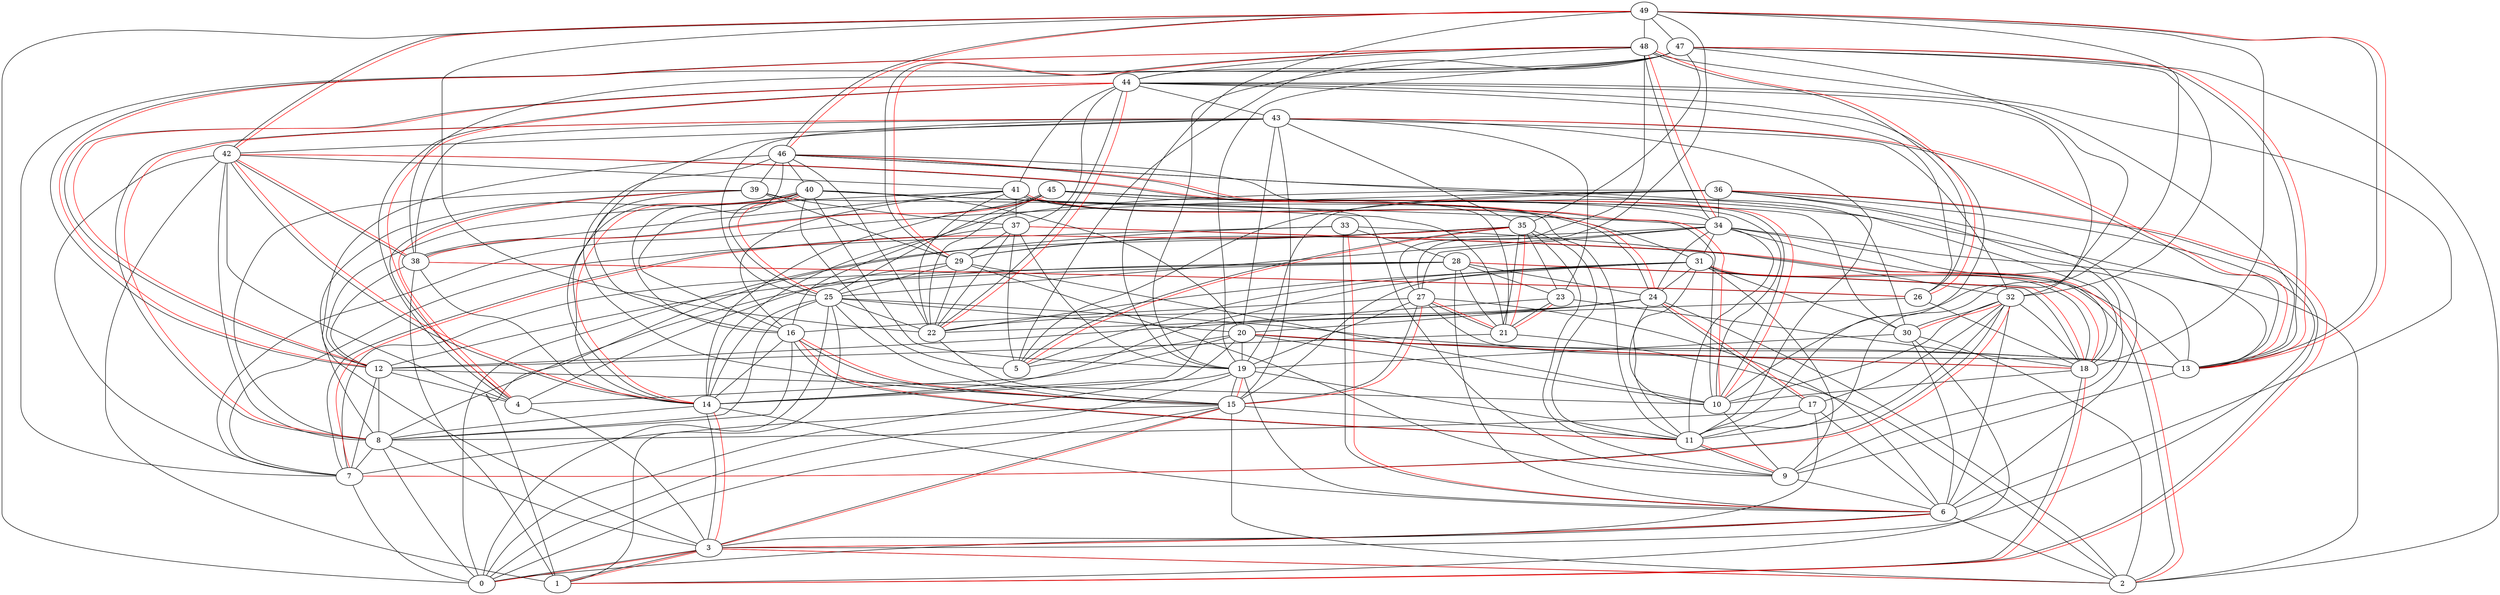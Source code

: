 graph Gil50_20_KrD_622 {
0;
1;
2;
3;
4;
5;
6;
7;
8;
9;
10;
11;
12;
13;
14;
15;
16;
17;
18;
19;
20;
21;
22;
23;
24;
25;
26;
27;
28;
29;
30;
31;
32;
33;
34;
35;
36;
37;
38;
39;
40;
41;
42;
43;
44;
45;
46;
47;
48;
49;
3 -- 0[weight="23"];
3 -- 1[weight="14"];
3 -- 2[weight="39"];
4 -- 3[weight="69"];
6 -- 0[weight="33"];
6 -- 2[weight="42"];
6 -- 3[weight="5"];
7 -- 0[weight="53"];
8 -- 0[weight="70"];
8 -- 3[weight="81"];
8 -- 7[weight="72"];
9 -- 6[weight="71"];
10 -- 9[weight="25"];
11 -- 9[weight="5"];
12 -- 4[weight="67"];
12 -- 7[weight="71"];
12 -- 8[weight="31"];
12 -- 10[weight="40"];
13 -- 9[weight="76"];
14 -- 3[weight="3"];
14 -- 6[weight="29"];
14 -- 8[weight="65"];
15 -- 0[weight="97"];
15 -- 2[weight="84"];
15 -- 3[weight="14"];
15 -- 7[weight="58"];
15 -- 11[weight="44"];
16 -- 8[weight="92"];
16 -- 11[weight="16"];
16 -- 14[weight="85"];
16 -- 15[weight="6"];
17 -- 3[weight="90"];
17 -- 6[weight="49"];
17 -- 8[weight="75"];
17 -- 11[weight="77"];
18 -- 1[weight="15"];
18 -- 10[weight="79"];
19 -- 0[weight="38"];
19 -- 6[weight="73"];
19 -- 11[weight="93"];
19 -- 14[weight="19"];
19 -- 15[weight="12"];
20 -- 0[weight="65"];
20 -- 4[weight="34"];
20 -- 5[weight="65"];
20 -- 10[weight="51"];
20 -- 13[weight="83"];
20 -- 18[weight="3"];
20 -- 19[weight="99"];
21 -- 2[weight="42"];
21 -- 12[weight="28"];
22 -- 15[weight="18"];
23 -- 14[weight="83"];
23 -- 18[weight="68"];
23 -- 21[weight="16"];
24 -- 2[weight="88"];
24 -- 10[weight="41"];
24 -- 12[weight="98"];
24 -- 17[weight="24"];
24 -- 20[weight="82"];
24 -- 22[weight="34"];
25 -- 0[weight="56"];
25 -- 1[weight="64"];
25 -- 8[weight="74"];
25 -- 13[weight="94"];
25 -- 14[weight="89"];
25 -- 15[weight="28"];
25 -- 20[weight="69"];
25 -- 22[weight="83"];
26 -- 18[weight="75"];
26 -- 22[weight="40"];
27 -- 6[weight="92"];
27 -- 13[weight="53"];
27 -- 15[weight="8"];
27 -- 16[weight="48"];
27 -- 19[weight="64"];
27 -- 21[weight="16"];
28 -- 6[weight="61"];
28 -- 7[weight="44"];
28 -- 8[weight="65"];
28 -- 12[weight="97"];
28 -- 18[weight="8"];
28 -- 21[weight="92"];
28 -- 23[weight="95"];
28 -- 24[weight="52"];
29 -- 4[weight="51"];
29 -- 9[weight="81"];
29 -- 10[weight="19"];
29 -- 22[weight="30"];
29 -- 25[weight="72"];
30 -- 1[weight="24"];
30 -- 2[weight="67"];
30 -- 6[weight="84"];
30 -- 19[weight="55"];
31 -- 5[weight="70"];
31 -- 9[weight="47"];
31 -- 11[weight="54"];
31 -- 13[weight="16"];
31 -- 14[weight="91"];
31 -- 15[weight="90"];
31 -- 18[weight="14"];
31 -- 22[weight="20"];
31 -- 24[weight="67"];
31 -- 30[weight="52"];
32 -- 6[weight="42"];
32 -- 7[weight="6"];
32 -- 10[weight="36"];
32 -- 11[weight="62"];
32 -- 17[weight="88"];
32 -- 18[weight="25"];
32 -- 30[weight="5"];
33 -- 1[weight="48"];
33 -- 6[weight="29"];
33 -- 7[weight="46"];
33 -- 28[weight="73"];
33 -- 32[weight="72"];
34 -- 2[weight="90"];
34 -- 11[weight="42"];
34 -- 13[weight="81"];
34 -- 18[weight="23"];
34 -- 24[weight="20"];
34 -- 25[weight="34"];
34 -- 27[weight="80"];
34 -- 29[weight="22"];
34 -- 31[weight="80"];
35 -- 0[weight="85"];
35 -- 5[weight="9"];
35 -- 7[weight="5"];
35 -- 9[weight="97"];
35 -- 11[weight="87"];
35 -- 21[weight="7"];
35 -- 23[weight="74"];
35 -- 29[weight="45"];
36 -- 1[weight="8"];
36 -- 3[weight="14"];
36 -- 5[weight="82"];
36 -- 6[weight="97"];
36 -- 7[weight="42"];
36 -- 9[weight="79"];
36 -- 16[weight="58"];
36 -- 19[weight="77"];
36 -- 34[weight="97"];
37 -- 2[weight="10"];
37 -- 5[weight="93"];
37 -- 14[weight="77"];
37 -- 19[weight="94"];
37 -- 22[weight="77"];
37 -- 29[weight="86"];
38 -- 1[weight="96"];
38 -- 12[weight="23"];
38 -- 14[weight="54"];
38 -- 26[weight="15"];
39 -- 4[weight="33"];
39 -- 8[weight="46"];
39 -- 9[weight="52"];
39 -- 16[weight="40"];
39 -- 29[weight="71"];
39 -- 37[weight="42"];
40 -- 5[weight="91"];
40 -- 8[weight="91"];
40 -- 14[weight="5"];
40 -- 16[weight="20"];
40 -- 19[weight="80"];
40 -- 20[weight="81"];
40 -- 21[weight="28"];
40 -- 25[weight="27"];
40 -- 34[weight="97"];
41 -- 10[weight="25"];
41 -- 11[weight="51"];
41 -- 12[weight="51"];
41 -- 16[weight="57"];
41 -- 22[weight="56"];
41 -- 31[weight="81"];
41 -- 37[weight="94"];
41 -- 38[weight="26"];
42 -- 1[weight="88"];
42 -- 4[weight="75"];
42 -- 7[weight="61"];
42 -- 8[weight="80"];
42 -- 14[weight="12"];
42 -- 24[weight="1"];
42 -- 38[weight="7"];
42 -- 41[weight="62"];
43 -- 8[weight="21"];
43 -- 11[weight="90"];
43 -- 13[weight="15"];
43 -- 14[weight="20"];
43 -- 15[weight="56"];
43 -- 20[weight="71"];
43 -- 23[weight="80"];
43 -- 25[weight="79"];
43 -- 32[weight="73"];
43 -- 35[weight="89"];
43 -- 38[weight="92"];
43 -- 42[weight="96"];
44 -- 4[weight="31"];
44 -- 11[weight="88"];
44 -- 12[weight="12"];
44 -- 13[weight="16"];
44 -- 22[weight="14"];
44 -- 26[weight="66"];
44 -- 32[weight="77"];
44 -- 37[weight="92"];
44 -- 41[weight="43"];
44 -- 43[weight="81"];
45 -- 10[weight="67"];
45 -- 14[weight="39"];
45 -- 21[weight="57"];
45 -- 22[weight="99"];
45 -- 25[weight="28"];
45 -- 30[weight="88"];
45 -- 34[weight="23"];
45 -- 38[weight="17"];
46 -- 3[weight="35"];
46 -- 10[weight="3"];
46 -- 13[weight="36"];
46 -- 15[weight="72"];
46 -- 16[weight="26"];
46 -- 18[weight="55"];
46 -- 22[weight="26"];
46 -- 30[weight="54"];
46 -- 39[weight="76"];
46 -- 40[weight="17"];
47 -- 2[weight="52"];
47 -- 5[weight="49"];
47 -- 7[weight="40"];
47 -- 10[weight="41"];
47 -- 13[weight="3"];
47 -- 19[weight="49"];
47 -- 32[weight="36"];
47 -- 35[weight="44"];
47 -- 38[weight="34"];
47 -- 44[weight="47"];
48 -- 6[weight="97"];
48 -- 12[weight="10"];
48 -- 19[weight="70"];
48 -- 26[weight="7"];
48 -- 27[weight="72"];
48 -- 29[weight="13"];
48 -- 34[weight="5"];
48 -- 44[weight="86"];
49 -- 0[weight="55"];
49 -- 11[weight="44"];
49 -- 13[weight="9"];
49 -- 18[weight="66"];
49 -- 19[weight="24"];
49 -- 22[weight="85"];
49 -- 27[weight="22"];
49 -- 42[weight="10"];
49 -- 46[weight="7"];
49 -- 47[weight="77"];
49 -- 48[weight="79"];
42 -- 24 [color=red,] ;
42 -- 38 [color=red,] ;
49 -- 42 [color=red,] ;
49 -- 46 [color=red,] ;
46 -- 10 [color=red,] ;
49 -- 13 [color=red,] ;
47 -- 13 [color=red,] ;
42 -- 14 [color=red,] ;
14 -- 3 [color=red,] ;
6 -- 3 [color=red,] ;
40 -- 14 [color=red,] ;
3 -- 1 [color=red,] ;
36 -- 1 [color=red,] ;
15 -- 3 [color=red,] ;
16 -- 15 [color=red,] ;
27 -- 15 [color=red,] ;
19 -- 15 [color=red,] ;
18 -- 1 [color=red,] ;
20 -- 18 [color=red,] ;
28 -- 18 [color=red,] ;
31 -- 18 [color=red,] ;
38 -- 26 [color=red,] ;
48 -- 26 [color=red,] ;
48 -- 34 [color=red,] ;
48 -- 12 [color=red,] ;
44 -- 12 [color=red,] ;
48 -- 29 [color=red,] ;
44 -- 22 [color=red,] ;
43 -- 13 [color=red,] ;
16 -- 11 [color=red,] ;
11 -- 9 [color=red,] ;
27 -- 21 [color=red,] ;
35 -- 21 [color=red,] ;
35 -- 7 [color=red,] ;
32 -- 7 [color=red,] ;
32 -- 30 [color=red,] ;
35 -- 5 [color=red,] ;
23 -- 21 [color=red,] ;
45 -- 38 [color=red,] ;
43 -- 8 [color=red,] ;
3 -- 0 [color=red,] ;
24 -- 17 [color=red,] ;
41 -- 10 [color=red,] ;
40 -- 25 [color=red,] ;
33 -- 6 [color=red,] ;
44 -- 4 [color=red,] ;
39 -- 4 [color=red,] ;
3 -- 2 [color=red,] ;
37 -- 2 [color=red,] ;
}